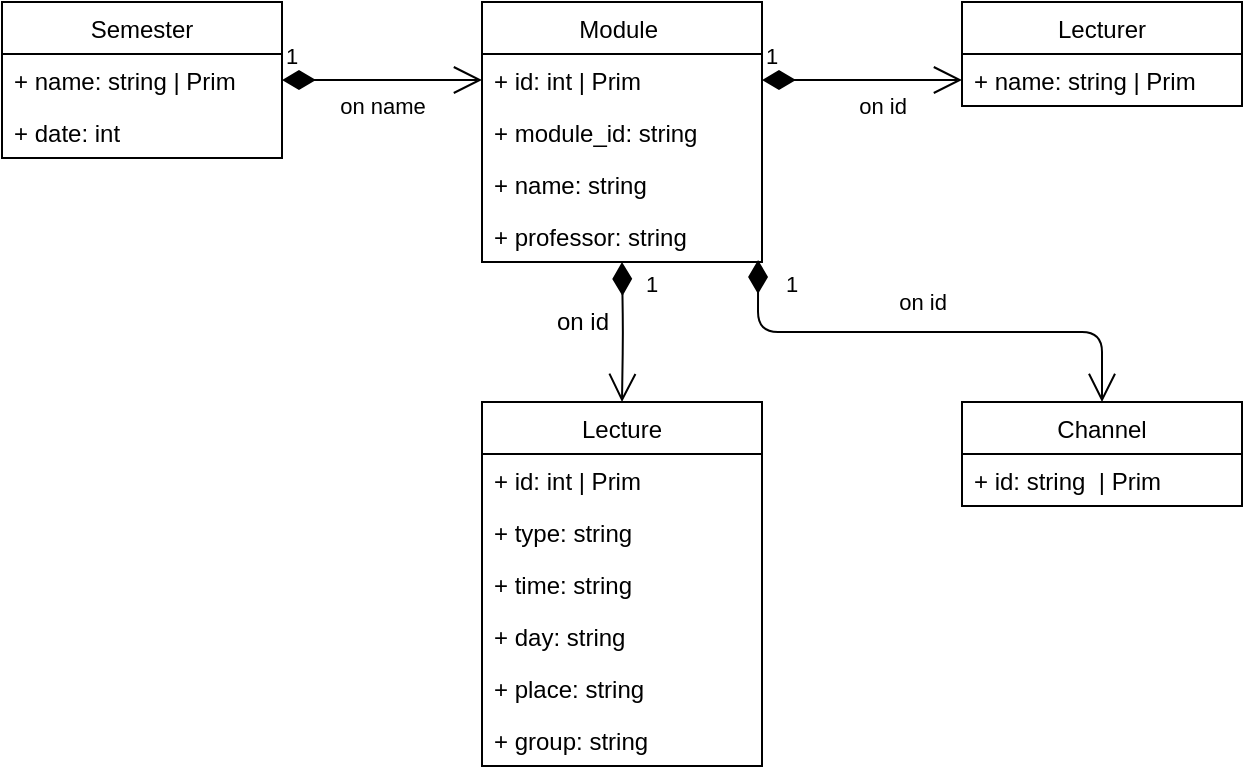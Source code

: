<mxfile>
    <diagram id="YHJUESx4cVeUC5ou8S-T" name="Page-1">
        <mxGraphModel dx="1093" dy="680" grid="1" gridSize="10" guides="1" tooltips="1" connect="1" arrows="1" fold="1" page="1" pageScale="1" pageWidth="850" pageHeight="1100" math="0" shadow="0">
            <root>
                <mxCell id="0"/>
                <mxCell id="1" parent="0"/>
                <mxCell id="nGKAoWaqGGqyjzW6PDTq-1" value="Semester" style="swimlane;fontStyle=0;childLayout=stackLayout;horizontal=1;startSize=26;fillColor=none;horizontalStack=0;resizeParent=1;resizeParentMax=0;resizeLast=0;collapsible=1;marginBottom=0;" vertex="1" parent="1">
                    <mxGeometry x="40" y="40" width="140" height="78" as="geometry"/>
                </mxCell>
                <mxCell id="nGKAoWaqGGqyjzW6PDTq-2" value="+ name: string | Prim" style="text;strokeColor=none;fillColor=none;align=left;verticalAlign=top;spacingLeft=4;spacingRight=4;overflow=hidden;rotatable=0;points=[[0,0.5],[1,0.5]];portConstraint=eastwest;" vertex="1" parent="nGKAoWaqGGqyjzW6PDTq-1">
                    <mxGeometry y="26" width="140" height="26" as="geometry"/>
                </mxCell>
                <mxCell id="nGKAoWaqGGqyjzW6PDTq-3" value="+ date: int" style="text;strokeColor=none;fillColor=none;align=left;verticalAlign=top;spacingLeft=4;spacingRight=4;overflow=hidden;rotatable=0;points=[[0,0.5],[1,0.5]];portConstraint=eastwest;" vertex="1" parent="nGKAoWaqGGqyjzW6PDTq-1">
                    <mxGeometry y="52" width="140" height="26" as="geometry"/>
                </mxCell>
                <mxCell id="nGKAoWaqGGqyjzW6PDTq-5" value="Module " style="swimlane;fontStyle=0;childLayout=stackLayout;horizontal=1;startSize=26;fillColor=none;horizontalStack=0;resizeParent=1;resizeParentMax=0;resizeLast=0;collapsible=1;marginBottom=0;" vertex="1" parent="1">
                    <mxGeometry x="280" y="40" width="140" height="130" as="geometry"/>
                </mxCell>
                <mxCell id="nGKAoWaqGGqyjzW6PDTq-6" value="+ id: int | Prim&#10;" style="text;strokeColor=none;fillColor=none;align=left;verticalAlign=top;spacingLeft=4;spacingRight=4;overflow=hidden;rotatable=0;points=[[0,0.5],[1,0.5]];portConstraint=eastwest;" vertex="1" parent="nGKAoWaqGGqyjzW6PDTq-5">
                    <mxGeometry y="26" width="140" height="26" as="geometry"/>
                </mxCell>
                <mxCell id="nGKAoWaqGGqyjzW6PDTq-7" value="+ module_id: string" style="text;strokeColor=none;fillColor=none;align=left;verticalAlign=top;spacingLeft=4;spacingRight=4;overflow=hidden;rotatable=0;points=[[0,0.5],[1,0.5]];portConstraint=eastwest;" vertex="1" parent="nGKAoWaqGGqyjzW6PDTq-5">
                    <mxGeometry y="52" width="140" height="26" as="geometry"/>
                </mxCell>
                <mxCell id="nGKAoWaqGGqyjzW6PDTq-8" value="+ name: string" style="text;strokeColor=none;fillColor=none;align=left;verticalAlign=top;spacingLeft=4;spacingRight=4;overflow=hidden;rotatable=0;points=[[0,0.5],[1,0.5]];portConstraint=eastwest;" vertex="1" parent="nGKAoWaqGGqyjzW6PDTq-5">
                    <mxGeometry y="78" width="140" height="26" as="geometry"/>
                </mxCell>
                <mxCell id="nGKAoWaqGGqyjzW6PDTq-9" value="+ professor: string" style="text;strokeColor=none;fillColor=none;align=left;verticalAlign=top;spacingLeft=4;spacingRight=4;overflow=hidden;rotatable=0;points=[[0,0.5],[1,0.5]];portConstraint=eastwest;" vertex="1" parent="nGKAoWaqGGqyjzW6PDTq-5">
                    <mxGeometry y="104" width="140" height="26" as="geometry"/>
                </mxCell>
                <mxCell id="nGKAoWaqGGqyjzW6PDTq-10" value="1" style="endArrow=open;html=1;endSize=12;startArrow=diamondThin;startSize=14;startFill=1;edgeStyle=orthogonalEdgeStyle;align=left;verticalAlign=bottom;exitX=1;exitY=0.5;exitDx=0;exitDy=0;entryX=0;entryY=0.5;entryDx=0;entryDy=0;" edge="1" parent="1" source="nGKAoWaqGGqyjzW6PDTq-2" target="nGKAoWaqGGqyjzW6PDTq-6">
                    <mxGeometry x="-1" y="3" relative="1" as="geometry">
                        <mxPoint x="180" y="70" as="sourcePoint"/>
                        <mxPoint x="340" y="70" as="targetPoint"/>
                    </mxGeometry>
                </mxCell>
                <mxCell id="nGKAoWaqGGqyjzW6PDTq-11" value="on name" style="edgeLabel;html=1;align=center;verticalAlign=middle;resizable=0;points=[];" vertex="1" connectable="0" parent="nGKAoWaqGGqyjzW6PDTq-10">
                    <mxGeometry x="0.2" y="-3" relative="1" as="geometry">
                        <mxPoint x="-10" y="10" as="offset"/>
                    </mxGeometry>
                </mxCell>
                <mxCell id="nGKAoWaqGGqyjzW6PDTq-12" value="Lecturer" style="swimlane;fontStyle=0;childLayout=stackLayout;horizontal=1;startSize=26;fillColor=none;horizontalStack=0;resizeParent=1;resizeParentMax=0;resizeLast=0;collapsible=1;marginBottom=0;" vertex="1" parent="1">
                    <mxGeometry x="520" y="40" width="140" height="52" as="geometry"/>
                </mxCell>
                <mxCell id="nGKAoWaqGGqyjzW6PDTq-13" value="+ name: string | Prim" style="text;strokeColor=none;fillColor=none;align=left;verticalAlign=top;spacingLeft=4;spacingRight=4;overflow=hidden;rotatable=0;points=[[0,0.5],[1,0.5]];portConstraint=eastwest;" vertex="1" parent="nGKAoWaqGGqyjzW6PDTq-12">
                    <mxGeometry y="26" width="140" height="26" as="geometry"/>
                </mxCell>
                <mxCell id="nGKAoWaqGGqyjzW6PDTq-16" value="1" style="endArrow=open;html=1;endSize=12;startArrow=diamondThin;startSize=14;startFill=1;edgeStyle=orthogonalEdgeStyle;align=left;verticalAlign=bottom;exitX=1;exitY=0.5;exitDx=0;exitDy=0;entryX=0;entryY=0.5;entryDx=0;entryDy=0;" edge="1" parent="1" source="nGKAoWaqGGqyjzW6PDTq-6" target="nGKAoWaqGGqyjzW6PDTq-13">
                    <mxGeometry x="-1" y="3" relative="1" as="geometry">
                        <mxPoint x="190" y="89" as="sourcePoint"/>
                        <mxPoint x="290" y="89" as="targetPoint"/>
                    </mxGeometry>
                </mxCell>
                <mxCell id="nGKAoWaqGGqyjzW6PDTq-18" value="on id" style="edgeLabel;html=1;align=center;verticalAlign=middle;resizable=0;points=[];" vertex="1" connectable="0" parent="nGKAoWaqGGqyjzW6PDTq-16">
                    <mxGeometry x="0.28" y="-2" relative="1" as="geometry">
                        <mxPoint x="-4" y="11" as="offset"/>
                    </mxGeometry>
                </mxCell>
                <mxCell id="nGKAoWaqGGqyjzW6PDTq-19" value="Lecture" style="swimlane;fontStyle=0;childLayout=stackLayout;horizontal=1;startSize=26;fillColor=none;horizontalStack=0;resizeParent=1;resizeParentMax=0;resizeLast=0;collapsible=1;marginBottom=0;" vertex="1" parent="1">
                    <mxGeometry x="280" y="240" width="140" height="182" as="geometry"/>
                </mxCell>
                <mxCell id="nGKAoWaqGGqyjzW6PDTq-20" value="+ id: int | Prim" style="text;strokeColor=none;fillColor=none;align=left;verticalAlign=top;spacingLeft=4;spacingRight=4;overflow=hidden;rotatable=0;points=[[0,0.5],[1,0.5]];portConstraint=eastwest;" vertex="1" parent="nGKAoWaqGGqyjzW6PDTq-19">
                    <mxGeometry y="26" width="140" height="26" as="geometry"/>
                </mxCell>
                <mxCell id="nGKAoWaqGGqyjzW6PDTq-21" value="+ type: string" style="text;strokeColor=none;fillColor=none;align=left;verticalAlign=top;spacingLeft=4;spacingRight=4;overflow=hidden;rotatable=0;points=[[0,0.5],[1,0.5]];portConstraint=eastwest;" vertex="1" parent="nGKAoWaqGGqyjzW6PDTq-19">
                    <mxGeometry y="52" width="140" height="26" as="geometry"/>
                </mxCell>
                <mxCell id="nGKAoWaqGGqyjzW6PDTq-23" value="+ time: string" style="text;strokeColor=none;fillColor=none;align=left;verticalAlign=top;spacingLeft=4;spacingRight=4;overflow=hidden;rotatable=0;points=[[0,0.5],[1,0.5]];portConstraint=eastwest;" vertex="1" parent="nGKAoWaqGGqyjzW6PDTq-19">
                    <mxGeometry y="78" width="140" height="26" as="geometry"/>
                </mxCell>
                <mxCell id="nGKAoWaqGGqyjzW6PDTq-24" value="+ day: string" style="text;strokeColor=none;fillColor=none;align=left;verticalAlign=top;spacingLeft=4;spacingRight=4;overflow=hidden;rotatable=0;points=[[0,0.5],[1,0.5]];portConstraint=eastwest;" vertex="1" parent="nGKAoWaqGGqyjzW6PDTq-19">
                    <mxGeometry y="104" width="140" height="26" as="geometry"/>
                </mxCell>
                <mxCell id="nGKAoWaqGGqyjzW6PDTq-25" value="+ place: string" style="text;strokeColor=none;fillColor=none;align=left;verticalAlign=top;spacingLeft=4;spacingRight=4;overflow=hidden;rotatable=0;points=[[0,0.5],[1,0.5]];portConstraint=eastwest;" vertex="1" parent="nGKAoWaqGGqyjzW6PDTq-19">
                    <mxGeometry y="130" width="140" height="26" as="geometry"/>
                </mxCell>
                <mxCell id="nGKAoWaqGGqyjzW6PDTq-22" value="+ group: string" style="text;strokeColor=none;fillColor=none;align=left;verticalAlign=top;spacingLeft=4;spacingRight=4;overflow=hidden;rotatable=0;points=[[0,0.5],[1,0.5]];portConstraint=eastwest;" vertex="1" parent="nGKAoWaqGGqyjzW6PDTq-19">
                    <mxGeometry y="156" width="140" height="26" as="geometry"/>
                </mxCell>
                <mxCell id="nGKAoWaqGGqyjzW6PDTq-27" value="1" style="endArrow=open;html=1;endSize=12;startArrow=diamondThin;startSize=14;startFill=1;edgeStyle=orthogonalEdgeStyle;align=left;verticalAlign=bottom;entryX=0.5;entryY=0;entryDx=0;entryDy=0;" edge="1" parent="1" target="nGKAoWaqGGqyjzW6PDTq-19">
                    <mxGeometry x="-0.429" y="10" relative="1" as="geometry">
                        <mxPoint x="350" y="170" as="sourcePoint"/>
                        <mxPoint x="310" y="230" as="targetPoint"/>
                        <mxPoint as="offset"/>
                    </mxGeometry>
                </mxCell>
                <mxCell id="nGKAoWaqGGqyjzW6PDTq-28" value="on id" style="text;html=1;align=center;verticalAlign=middle;resizable=0;points=[];autosize=1;strokeColor=none;fillColor=none;" vertex="1" parent="1">
                    <mxGeometry x="310" y="190" width="40" height="20" as="geometry"/>
                </mxCell>
                <mxCell id="nGKAoWaqGGqyjzW6PDTq-29" value="Channel" style="swimlane;fontStyle=0;childLayout=stackLayout;horizontal=1;startSize=26;fillColor=none;horizontalStack=0;resizeParent=1;resizeParentMax=0;resizeLast=0;collapsible=1;marginBottom=0;" vertex="1" parent="1">
                    <mxGeometry x="520" y="240" width="140" height="52" as="geometry"/>
                </mxCell>
                <mxCell id="nGKAoWaqGGqyjzW6PDTq-30" value="+ id: string  | Prim" style="text;strokeColor=none;fillColor=none;align=left;verticalAlign=top;spacingLeft=4;spacingRight=4;overflow=hidden;rotatable=0;points=[[0,0.5],[1,0.5]];portConstraint=eastwest;" vertex="1" parent="nGKAoWaqGGqyjzW6PDTq-29">
                    <mxGeometry y="26" width="140" height="26" as="geometry"/>
                </mxCell>
                <mxCell id="nGKAoWaqGGqyjzW6PDTq-33" value="1" style="endArrow=open;html=1;endSize=12;startArrow=diamondThin;startSize=14;startFill=1;edgeStyle=orthogonalEdgeStyle;align=left;verticalAlign=bottom;exitX=0.986;exitY=0.962;exitDx=0;exitDy=0;exitPerimeter=0;entryX=0.5;entryY=0;entryDx=0;entryDy=0;" edge="1" parent="1" source="nGKAoWaqGGqyjzW6PDTq-9" target="nGKAoWaqGGqyjzW6PDTq-29">
                    <mxGeometry x="-0.827" y="12" relative="1" as="geometry">
                        <mxPoint x="370" y="220" as="sourcePoint"/>
                        <mxPoint x="530" y="220" as="targetPoint"/>
                        <mxPoint as="offset"/>
                    </mxGeometry>
                </mxCell>
                <mxCell id="nGKAoWaqGGqyjzW6PDTq-34" value="on id" style="edgeLabel;html=1;align=center;verticalAlign=middle;resizable=0;points=[];" vertex="1" connectable="0" parent="nGKAoWaqGGqyjzW6PDTq-33">
                    <mxGeometry x="0.218" y="-3" relative="1" as="geometry">
                        <mxPoint x="-30" y="-18" as="offset"/>
                    </mxGeometry>
                </mxCell>
            </root>
        </mxGraphModel>
    </diagram>
</mxfile>